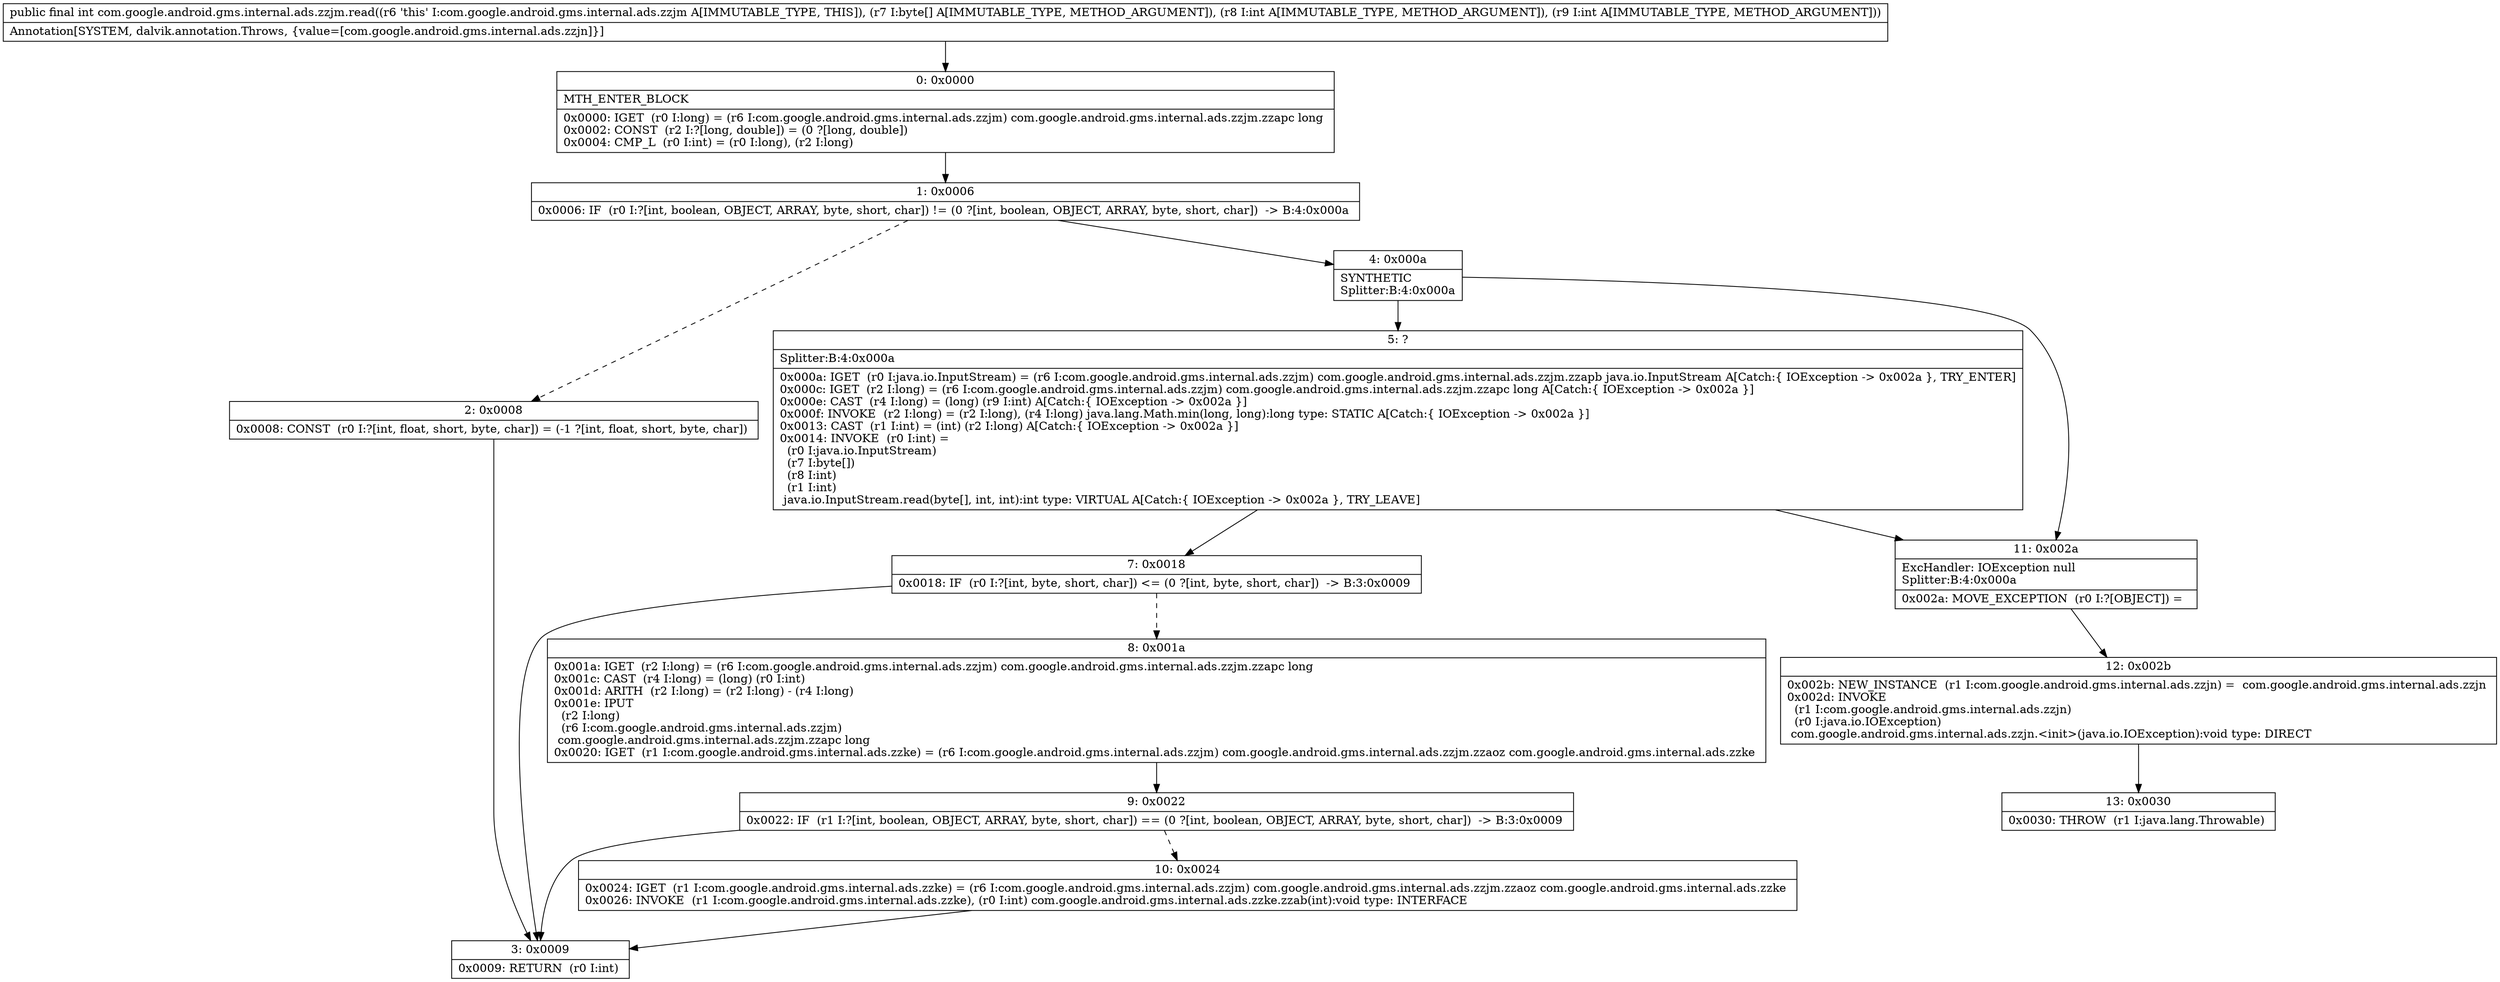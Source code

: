 digraph "CFG forcom.google.android.gms.internal.ads.zzjm.read([BII)I" {
Node_0 [shape=record,label="{0\:\ 0x0000|MTH_ENTER_BLOCK\l|0x0000: IGET  (r0 I:long) = (r6 I:com.google.android.gms.internal.ads.zzjm) com.google.android.gms.internal.ads.zzjm.zzapc long \l0x0002: CONST  (r2 I:?[long, double]) = (0 ?[long, double]) \l0x0004: CMP_L  (r0 I:int) = (r0 I:long), (r2 I:long) \l}"];
Node_1 [shape=record,label="{1\:\ 0x0006|0x0006: IF  (r0 I:?[int, boolean, OBJECT, ARRAY, byte, short, char]) != (0 ?[int, boolean, OBJECT, ARRAY, byte, short, char])  \-\> B:4:0x000a \l}"];
Node_2 [shape=record,label="{2\:\ 0x0008|0x0008: CONST  (r0 I:?[int, float, short, byte, char]) = (\-1 ?[int, float, short, byte, char]) \l}"];
Node_3 [shape=record,label="{3\:\ 0x0009|0x0009: RETURN  (r0 I:int) \l}"];
Node_4 [shape=record,label="{4\:\ 0x000a|SYNTHETIC\lSplitter:B:4:0x000a\l}"];
Node_5 [shape=record,label="{5\:\ ?|Splitter:B:4:0x000a\l|0x000a: IGET  (r0 I:java.io.InputStream) = (r6 I:com.google.android.gms.internal.ads.zzjm) com.google.android.gms.internal.ads.zzjm.zzapb java.io.InputStream A[Catch:\{ IOException \-\> 0x002a \}, TRY_ENTER]\l0x000c: IGET  (r2 I:long) = (r6 I:com.google.android.gms.internal.ads.zzjm) com.google.android.gms.internal.ads.zzjm.zzapc long A[Catch:\{ IOException \-\> 0x002a \}]\l0x000e: CAST  (r4 I:long) = (long) (r9 I:int) A[Catch:\{ IOException \-\> 0x002a \}]\l0x000f: INVOKE  (r2 I:long) = (r2 I:long), (r4 I:long) java.lang.Math.min(long, long):long type: STATIC A[Catch:\{ IOException \-\> 0x002a \}]\l0x0013: CAST  (r1 I:int) = (int) (r2 I:long) A[Catch:\{ IOException \-\> 0x002a \}]\l0x0014: INVOKE  (r0 I:int) = \l  (r0 I:java.io.InputStream)\l  (r7 I:byte[])\l  (r8 I:int)\l  (r1 I:int)\l java.io.InputStream.read(byte[], int, int):int type: VIRTUAL A[Catch:\{ IOException \-\> 0x002a \}, TRY_LEAVE]\l}"];
Node_7 [shape=record,label="{7\:\ 0x0018|0x0018: IF  (r0 I:?[int, byte, short, char]) \<= (0 ?[int, byte, short, char])  \-\> B:3:0x0009 \l}"];
Node_8 [shape=record,label="{8\:\ 0x001a|0x001a: IGET  (r2 I:long) = (r6 I:com.google.android.gms.internal.ads.zzjm) com.google.android.gms.internal.ads.zzjm.zzapc long \l0x001c: CAST  (r4 I:long) = (long) (r0 I:int) \l0x001d: ARITH  (r2 I:long) = (r2 I:long) \- (r4 I:long) \l0x001e: IPUT  \l  (r2 I:long)\l  (r6 I:com.google.android.gms.internal.ads.zzjm)\l com.google.android.gms.internal.ads.zzjm.zzapc long \l0x0020: IGET  (r1 I:com.google.android.gms.internal.ads.zzke) = (r6 I:com.google.android.gms.internal.ads.zzjm) com.google.android.gms.internal.ads.zzjm.zzaoz com.google.android.gms.internal.ads.zzke \l}"];
Node_9 [shape=record,label="{9\:\ 0x0022|0x0022: IF  (r1 I:?[int, boolean, OBJECT, ARRAY, byte, short, char]) == (0 ?[int, boolean, OBJECT, ARRAY, byte, short, char])  \-\> B:3:0x0009 \l}"];
Node_10 [shape=record,label="{10\:\ 0x0024|0x0024: IGET  (r1 I:com.google.android.gms.internal.ads.zzke) = (r6 I:com.google.android.gms.internal.ads.zzjm) com.google.android.gms.internal.ads.zzjm.zzaoz com.google.android.gms.internal.ads.zzke \l0x0026: INVOKE  (r1 I:com.google.android.gms.internal.ads.zzke), (r0 I:int) com.google.android.gms.internal.ads.zzke.zzab(int):void type: INTERFACE \l}"];
Node_11 [shape=record,label="{11\:\ 0x002a|ExcHandler: IOException null\lSplitter:B:4:0x000a\l|0x002a: MOVE_EXCEPTION  (r0 I:?[OBJECT]) =  \l}"];
Node_12 [shape=record,label="{12\:\ 0x002b|0x002b: NEW_INSTANCE  (r1 I:com.google.android.gms.internal.ads.zzjn) =  com.google.android.gms.internal.ads.zzjn \l0x002d: INVOKE  \l  (r1 I:com.google.android.gms.internal.ads.zzjn)\l  (r0 I:java.io.IOException)\l com.google.android.gms.internal.ads.zzjn.\<init\>(java.io.IOException):void type: DIRECT \l}"];
Node_13 [shape=record,label="{13\:\ 0x0030|0x0030: THROW  (r1 I:java.lang.Throwable) \l}"];
MethodNode[shape=record,label="{public final int com.google.android.gms.internal.ads.zzjm.read((r6 'this' I:com.google.android.gms.internal.ads.zzjm A[IMMUTABLE_TYPE, THIS]), (r7 I:byte[] A[IMMUTABLE_TYPE, METHOD_ARGUMENT]), (r8 I:int A[IMMUTABLE_TYPE, METHOD_ARGUMENT]), (r9 I:int A[IMMUTABLE_TYPE, METHOD_ARGUMENT]))  | Annotation[SYSTEM, dalvik.annotation.Throws, \{value=[com.google.android.gms.internal.ads.zzjn]\}]\l}"];
MethodNode -> Node_0;
Node_0 -> Node_1;
Node_1 -> Node_2[style=dashed];
Node_1 -> Node_4;
Node_2 -> Node_3;
Node_4 -> Node_5;
Node_4 -> Node_11;
Node_5 -> Node_11;
Node_5 -> Node_7;
Node_7 -> Node_3;
Node_7 -> Node_8[style=dashed];
Node_8 -> Node_9;
Node_9 -> Node_3;
Node_9 -> Node_10[style=dashed];
Node_10 -> Node_3;
Node_11 -> Node_12;
Node_12 -> Node_13;
}

